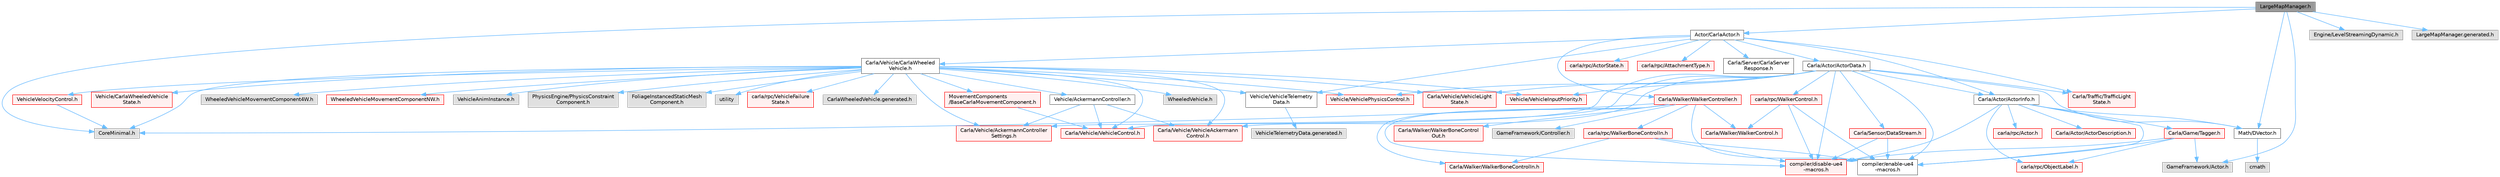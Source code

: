 digraph "LargeMapManager.h"
{
 // INTERACTIVE_SVG=YES
 // LATEX_PDF_SIZE
  bgcolor="transparent";
  edge [fontname=Helvetica,fontsize=10,labelfontname=Helvetica,labelfontsize=10];
  node [fontname=Helvetica,fontsize=10,shape=box,height=0.2,width=0.4];
  Node1 [id="Node000001",label="LargeMapManager.h",height=0.2,width=0.4,color="gray40", fillcolor="grey60", style="filled", fontcolor="black",tooltip=" "];
  Node1 -> Node2 [id="edge1_Node000001_Node000002",color="steelblue1",style="solid",tooltip=" "];
  Node2 [id="Node000002",label="CoreMinimal.h",height=0.2,width=0.4,color="grey60", fillcolor="#E0E0E0", style="filled",tooltip=" "];
  Node1 -> Node3 [id="edge2_Node000001_Node000003",color="steelblue1",style="solid",tooltip=" "];
  Node3 [id="Node000003",label="Actor/CarlaActor.h",height=0.2,width=0.4,color="grey40", fillcolor="white", style="filled",URL="$de/d36/CarlaActor_8h.html",tooltip=" "];
  Node3 -> Node4 [id="edge3_Node000003_Node000004",color="steelblue1",style="solid",tooltip=" "];
  Node4 [id="Node000004",label="Carla/Actor/ActorInfo.h",height=0.2,width=0.4,color="grey40", fillcolor="white", style="filled",URL="$d0/d4e/ActorInfo_8h.html",tooltip=" "];
  Node4 -> Node5 [id="edge4_Node000004_Node000005",color="steelblue1",style="solid",tooltip=" "];
  Node5 [id="Node000005",label="Carla/Actor/ActorDescription.h",height=0.2,width=0.4,color="red", fillcolor="#FFF0F0", style="filled",URL="$d4/de6/Unreal_2CarlaUE4_2Plugins_2Carla_2Source_2Carla_2Actor_2ActorDescription_8h.html",tooltip=" "];
  Node4 -> Node17 [id="edge5_Node000004_Node000017",color="steelblue1",style="solid",tooltip=" "];
  Node17 [id="Node000017",label="Carla/Game/Tagger.h",height=0.2,width=0.4,color="red", fillcolor="#FFF0F0", style="filled",URL="$d7/d06/Tagger_8h.html",tooltip=" "];
  Node17 -> Node18 [id="edge6_Node000017_Node000018",color="steelblue1",style="solid",tooltip=" "];
  Node18 [id="Node000018",label="GameFramework/Actor.h",height=0.2,width=0.4,color="grey60", fillcolor="#E0E0E0", style="filled",tooltip=" "];
  Node17 -> Node7 [id="edge7_Node000017_Node000007",color="steelblue1",style="solid",tooltip=" "];
  Node7 [id="Node000007",label="compiler/disable-ue4\l-macros.h",height=0.2,width=0.4,color="red", fillcolor="#FFF0F0", style="filled",URL="$d2/d02/disable-ue4-macros_8h.html",tooltip=" "];
  Node17 -> Node20 [id="edge8_Node000017_Node000020",color="steelblue1",style="solid",tooltip=" "];
  Node20 [id="Node000020",label="carla/rpc/ObjectLabel.h",height=0.2,width=0.4,color="red", fillcolor="#FFF0F0", style="filled",URL="$d0/dea/ObjectLabel_8h.html",tooltip=" "];
  Node17 -> Node14 [id="edge9_Node000017_Node000014",color="steelblue1",style="solid",tooltip=" "];
  Node14 [id="Node000014",label="compiler/enable-ue4\l-macros.h",height=0.2,width=0.4,color="grey40", fillcolor="white", style="filled",URL="$d9/da2/enable-ue4-macros_8h.html",tooltip=" "];
  Node4 -> Node36 [id="edge10_Node000004_Node000036",color="steelblue1",style="solid",tooltip=" "];
  Node36 [id="Node000036",label="Math/DVector.h",height=0.2,width=0.4,color="grey40", fillcolor="white", style="filled",URL="$d5/d94/DVector_8h.html",tooltip=" "];
  Node36 -> Node37 [id="edge11_Node000036_Node000037",color="steelblue1",style="solid",tooltip=" "];
  Node37 [id="Node000037",label="cmath",height=0.2,width=0.4,color="grey60", fillcolor="#E0E0E0", style="filled",tooltip=" "];
  Node4 -> Node7 [id="edge12_Node000004_Node000007",color="steelblue1",style="solid",tooltip=" "];
  Node4 -> Node38 [id="edge13_Node000004_Node000038",color="steelblue1",style="solid",tooltip=" "];
  Node38 [id="Node000038",label="carla/rpc/Actor.h",height=0.2,width=0.4,color="red", fillcolor="#FFF0F0", style="filled",URL="$d8/d73/rpc_2Actor_8h.html",tooltip=" "];
  Node4 -> Node20 [id="edge14_Node000004_Node000020",color="steelblue1",style="solid",tooltip=" "];
  Node4 -> Node14 [id="edge15_Node000004_Node000014",color="steelblue1",style="solid",tooltip=" "];
  Node3 -> Node61 [id="edge16_Node000003_Node000061",color="steelblue1",style="solid",tooltip=" "];
  Node61 [id="Node000061",label="Carla/Actor/ActorData.h",height=0.2,width=0.4,color="grey40", fillcolor="white", style="filled",URL="$de/d7d/ActorData_8h.html",tooltip=" "];
  Node61 -> Node4 [id="edge17_Node000061_Node000004",color="steelblue1",style="solid",tooltip=" "];
  Node61 -> Node36 [id="edge18_Node000061_Node000036",color="steelblue1",style="solid",tooltip=" "];
  Node61 -> Node62 [id="edge19_Node000061_Node000062",color="steelblue1",style="solid",tooltip=" "];
  Node62 [id="Node000062",label="Carla/Vehicle/AckermannController\lSettings.h",height=0.2,width=0.4,color="red", fillcolor="#FFF0F0", style="filled",URL="$df/d92/Unreal_2CarlaUE4_2Plugins_2Carla_2Source_2Carla_2Vehicle_2AckermannControllerSettings_8h.html",tooltip=" "];
  Node61 -> Node64 [id="edge20_Node000061_Node000064",color="steelblue1",style="solid",tooltip=" "];
  Node64 [id="Node000064",label="Carla/Vehicle/VehicleAckermann\lControl.h",height=0.2,width=0.4,color="red", fillcolor="#FFF0F0", style="filled",URL="$d7/d1a/Unreal_2CarlaUE4_2Plugins_2Carla_2Source_2Carla_2Vehicle_2VehicleAckermannControl_8h.html",tooltip=" "];
  Node61 -> Node66 [id="edge21_Node000061_Node000066",color="steelblue1",style="solid",tooltip=" "];
  Node66 [id="Node000066",label="Carla/Vehicle/VehicleControl.h",height=0.2,width=0.4,color="red", fillcolor="#FFF0F0", style="filled",URL="$d4/dbd/Unreal_2CarlaUE4_2Plugins_2Carla_2Source_2Carla_2Vehicle_2VehicleControl_8h.html",tooltip=" "];
  Node61 -> Node68 [id="edge22_Node000061_Node000068",color="steelblue1",style="solid",tooltip=" "];
  Node68 [id="Node000068",label="Carla/Vehicle/VehicleLight\lState.h",height=0.2,width=0.4,color="red", fillcolor="#FFF0F0", style="filled",URL="$d6/d6c/Unreal_2CarlaUE4_2Plugins_2Carla_2Source_2Carla_2Vehicle_2VehicleLightState_8h.html",tooltip=" "];
  Node61 -> Node70 [id="edge23_Node000061_Node000070",color="steelblue1",style="solid",tooltip=" "];
  Node70 [id="Node000070",label="Vehicle/VehicleInputPriority.h",height=0.2,width=0.4,color="red", fillcolor="#FFF0F0", style="filled",URL="$db/d8b/VehicleInputPriority_8h.html",tooltip=" "];
  Node61 -> Node72 [id="edge24_Node000061_Node000072",color="steelblue1",style="solid",tooltip=" "];
  Node72 [id="Node000072",label="Vehicle/VehiclePhysicsControl.h",height=0.2,width=0.4,color="red", fillcolor="#FFF0F0", style="filled",URL="$d3/d90/Unreal_2CarlaUE4_2Plugins_2Carla_2Source_2Carla_2Vehicle_2VehiclePhysicsControl_8h.html",tooltip=" "];
  Node61 -> Node76 [id="edge25_Node000061_Node000076",color="steelblue1",style="solid",tooltip=" "];
  Node76 [id="Node000076",label="Carla/Sensor/DataStream.h",height=0.2,width=0.4,color="red", fillcolor="#FFF0F0", style="filled",URL="$da/dd9/DataStream_8h.html",tooltip=" "];
  Node76 -> Node7 [id="edge26_Node000076_Node000007",color="steelblue1",style="solid",tooltip=" "];
  Node76 -> Node14 [id="edge27_Node000076_Node000014",color="steelblue1",style="solid",tooltip=" "];
  Node61 -> Node161 [id="edge28_Node000061_Node000161",color="steelblue1",style="solid",tooltip=" "];
  Node161 [id="Node000161",label="Carla/Traffic/TrafficLight\lState.h",height=0.2,width=0.4,color="red", fillcolor="#FFF0F0", style="filled",URL="$df/d9b/Unreal_2CarlaUE4_2Plugins_2Carla_2Source_2Carla_2Traffic_2TrafficLightState_8h.html",tooltip=" "];
  Node61 -> Node7 [id="edge29_Node000061_Node000007",color="steelblue1",style="solid",tooltip=" "];
  Node61 -> Node107 [id="edge30_Node000061_Node000107",color="steelblue1",style="solid",tooltip=" "];
  Node107 [id="Node000107",label="carla/rpc/WalkerControl.h",height=0.2,width=0.4,color="red", fillcolor="#FFF0F0", style="filled",URL="$dd/db3/LibCarla_2source_2carla_2rpc_2WalkerControl_8h.html",tooltip=" "];
  Node107 -> Node14 [id="edge31_Node000107_Node000014",color="steelblue1",style="solid",tooltip=" "];
  Node107 -> Node108 [id="edge32_Node000107_Node000108",color="steelblue1",style="solid",tooltip=" "];
  Node108 [id="Node000108",label="Carla/Walker/WalkerControl.h",height=0.2,width=0.4,color="red", fillcolor="#FFF0F0", style="filled",URL="$da/d26/Unreal_2CarlaUE4_2Plugins_2Carla_2Source_2Carla_2Walker_2WalkerControl_8h.html",tooltip=" "];
  Node107 -> Node7 [id="edge33_Node000107_Node000007",color="steelblue1",style="solid",tooltip=" "];
  Node61 -> Node14 [id="edge34_Node000061_Node000014",color="steelblue1",style="solid",tooltip=" "];
  Node3 -> Node163 [id="edge35_Node000003_Node000163",color="steelblue1",style="solid",tooltip=" "];
  Node163 [id="Node000163",label="Carla/Vehicle/CarlaWheeled\lVehicle.h",height=0.2,width=0.4,color="grey40", fillcolor="white", style="filled",URL="$d3/d00/CarlaWheeledVehicle_8h.html",tooltip=" "];
  Node163 -> Node164 [id="edge36_Node000163_Node000164",color="steelblue1",style="solid",tooltip=" "];
  Node164 [id="Node000164",label="WheeledVehicle.h",height=0.2,width=0.4,color="grey60", fillcolor="#E0E0E0", style="filled",tooltip=" "];
  Node163 -> Node165 [id="edge37_Node000163_Node000165",color="steelblue1",style="solid",tooltip=" "];
  Node165 [id="Node000165",label="Vehicle/AckermannController.h",height=0.2,width=0.4,color="grey40", fillcolor="white", style="filled",URL="$d0/d4d/AckermannController_8h.html",tooltip=" "];
  Node165 -> Node62 [id="edge38_Node000165_Node000062",color="steelblue1",style="solid",tooltip=" "];
  Node165 -> Node64 [id="edge39_Node000165_Node000064",color="steelblue1",style="solid",tooltip=" "];
  Node165 -> Node66 [id="edge40_Node000165_Node000066",color="steelblue1",style="solid",tooltip=" "];
  Node163 -> Node62 [id="edge41_Node000163_Node000062",color="steelblue1",style="solid",tooltip=" "];
  Node163 -> Node166 [id="edge42_Node000163_Node000166",color="steelblue1",style="solid",tooltip=" "];
  Node166 [id="Node000166",label="Vehicle/CarlaWheeledVehicle\lState.h",height=0.2,width=0.4,color="red", fillcolor="#FFF0F0", style="filled",URL="$d7/dab/CarlaWheeledVehicleState_8h.html",tooltip=" "];
  Node163 -> Node64 [id="edge43_Node000163_Node000064",color="steelblue1",style="solid",tooltip=" "];
  Node163 -> Node66 [id="edge44_Node000163_Node000066",color="steelblue1",style="solid",tooltip=" "];
  Node163 -> Node68 [id="edge45_Node000163_Node000068",color="steelblue1",style="solid",tooltip=" "];
  Node163 -> Node70 [id="edge46_Node000163_Node000070",color="steelblue1",style="solid",tooltip=" "];
  Node163 -> Node72 [id="edge47_Node000163_Node000072",color="steelblue1",style="solid",tooltip=" "];
  Node163 -> Node168 [id="edge48_Node000163_Node000168",color="steelblue1",style="solid",tooltip=" "];
  Node168 [id="Node000168",label="Vehicle/VehicleTelemetry\lData.h",height=0.2,width=0.4,color="grey40", fillcolor="white", style="filled",URL="$de/dcb/Unreal_2CarlaUE4_2Plugins_2Carla_2Source_2Carla_2Vehicle_2VehicleTelemetryData_8h.html",tooltip=" "];
  Node168 -> Node169 [id="edge49_Node000168_Node000169",color="steelblue1",style="solid",tooltip=" "];
  Node169 [id="Node000169",label="VehicleTelemetryData.generated.h",height=0.2,width=0.4,color="grey60", fillcolor="#E0E0E0", style="filled",tooltip=" "];
  Node163 -> Node170 [id="edge50_Node000163_Node000170",color="steelblue1",style="solid",tooltip=" "];
  Node170 [id="Node000170",label="VehicleVelocityControl.h",height=0.2,width=0.4,color="red", fillcolor="#FFF0F0", style="filled",URL="$d6/df3/VehicleVelocityControl_8h.html",tooltip=" "];
  Node170 -> Node2 [id="edge51_Node000170_Node000002",color="steelblue1",style="solid",tooltip=" "];
  Node163 -> Node173 [id="edge52_Node000163_Node000173",color="steelblue1",style="solid",tooltip=" "];
  Node173 [id="Node000173",label="WheeledVehicleMovementComponent4W.h",height=0.2,width=0.4,color="grey60", fillcolor="#E0E0E0", style="filled",tooltip=" "];
  Node163 -> Node174 [id="edge53_Node000163_Node000174",color="steelblue1",style="solid",tooltip=" "];
  Node174 [id="Node000174",label="WheeledVehicleMovementComponentNW.h",height=0.2,width=0.4,color="red", fillcolor="#FFF0F0", style="filled",URL="$d0/d34/WheeledVehicleMovementComponentNW_8h.html",tooltip=" "];
  Node163 -> Node178 [id="edge54_Node000163_Node000178",color="steelblue1",style="solid",tooltip=" "];
  Node178 [id="Node000178",label="VehicleAnimInstance.h",height=0.2,width=0.4,color="grey60", fillcolor="#E0E0E0", style="filled",tooltip=" "];
  Node163 -> Node179 [id="edge55_Node000163_Node000179",color="steelblue1",style="solid",tooltip=" "];
  Node179 [id="Node000179",label="PhysicsEngine/PhysicsConstraint\lComponent.h",height=0.2,width=0.4,color="grey60", fillcolor="#E0E0E0", style="filled",tooltip=" "];
  Node163 -> Node180 [id="edge56_Node000163_Node000180",color="steelblue1",style="solid",tooltip=" "];
  Node180 [id="Node000180",label="MovementComponents\l/BaseCarlaMovementComponent.h",height=0.2,width=0.4,color="red", fillcolor="#FFF0F0", style="filled",URL="$d6/d10/BaseCarlaMovementComponent_8h.html",tooltip=" "];
  Node180 -> Node66 [id="edge57_Node000180_Node000066",color="steelblue1",style="solid",tooltip=" "];
  Node163 -> Node183 [id="edge58_Node000163_Node000183",color="steelblue1",style="solid",tooltip=" "];
  Node183 [id="Node000183",label="FoliageInstancedStaticMesh\lComponent.h",height=0.2,width=0.4,color="grey60", fillcolor="#E0E0E0", style="filled",tooltip=" "];
  Node163 -> Node2 [id="edge59_Node000163_Node000002",color="steelblue1",style="solid",tooltip=" "];
  Node163 -> Node45 [id="edge60_Node000163_Node000045",color="steelblue1",style="solid",tooltip=" "];
  Node45 [id="Node000045",label="utility",height=0.2,width=0.4,color="grey60", fillcolor="#E0E0E0", style="filled",tooltip=" "];
  Node163 -> Node104 [id="edge61_Node000163_Node000104",color="steelblue1",style="solid",tooltip=" "];
  Node104 [id="Node000104",label="carla/rpc/VehicleFailure\lState.h",height=0.2,width=0.4,color="red", fillcolor="#FFF0F0", style="filled",URL="$d6/dac/VehicleFailureState_8h.html",tooltip=" "];
  Node163 -> Node184 [id="edge62_Node000163_Node000184",color="steelblue1",style="solid",tooltip=" "];
  Node184 [id="Node000184",label="CarlaWheeledVehicle.generated.h",height=0.2,width=0.4,color="grey60", fillcolor="#E0E0E0", style="filled",tooltip=" "];
  Node3 -> Node168 [id="edge63_Node000003_Node000168",color="steelblue1",style="solid",tooltip=" "];
  Node3 -> Node185 [id="edge64_Node000003_Node000185",color="steelblue1",style="solid",tooltip=" "];
  Node185 [id="Node000185",label="Carla/Walker/WalkerController.h",height=0.2,width=0.4,color="red", fillcolor="#FFF0F0", style="filled",URL="$da/d52/WalkerController_8h.html",tooltip=" "];
  Node185 -> Node186 [id="edge65_Node000185_Node000186",color="steelblue1",style="solid",tooltip=" "];
  Node186 [id="Node000186",label="Carla/Walker/WalkerBoneControlIn.h",height=0.2,width=0.4,color="red", fillcolor="#FFF0F0", style="filled",URL="$de/dbf/Unreal_2CarlaUE4_2Plugins_2Carla_2Source_2Carla_2Walker_2WalkerBoneControlIn_8h.html",tooltip=" "];
  Node185 -> Node188 [id="edge66_Node000185_Node000188",color="steelblue1",style="solid",tooltip=" "];
  Node188 [id="Node000188",label="Carla/Walker/WalkerBoneControl\lOut.h",height=0.2,width=0.4,color="red", fillcolor="#FFF0F0", style="filled",URL="$dd/d6e/Unreal_2CarlaUE4_2Plugins_2Carla_2Source_2Carla_2Walker_2WalkerBoneControlOut_8h.html",tooltip=" "];
  Node185 -> Node108 [id="edge67_Node000185_Node000108",color="steelblue1",style="solid",tooltip=" "];
  Node185 -> Node2 [id="edge68_Node000185_Node000002",color="steelblue1",style="solid",tooltip=" "];
  Node185 -> Node190 [id="edge69_Node000185_Node000190",color="steelblue1",style="solid",tooltip=" "];
  Node190 [id="Node000190",label="GameFramework/Controller.h",height=0.2,width=0.4,color="grey60", fillcolor="#E0E0E0", style="filled",tooltip=" "];
  Node185 -> Node7 [id="edge70_Node000185_Node000007",color="steelblue1",style="solid",tooltip=" "];
  Node185 -> Node191 [id="edge71_Node000185_Node000191",color="steelblue1",style="solid",tooltip=" "];
  Node191 [id="Node000191",label="carla/rpc/WalkerBoneControlIn.h",height=0.2,width=0.4,color="red", fillcolor="#FFF0F0", style="filled",URL="$d8/db7/LibCarla_2source_2carla_2rpc_2WalkerBoneControlIn_8h.html",tooltip=" "];
  Node191 -> Node14 [id="edge72_Node000191_Node000014",color="steelblue1",style="solid",tooltip=" "];
  Node191 -> Node186 [id="edge73_Node000191_Node000186",color="steelblue1",style="solid",tooltip=" "];
  Node191 -> Node7 [id="edge74_Node000191_Node000007",color="steelblue1",style="solid",tooltip=" "];
  Node185 -> Node14 [id="edge75_Node000185_Node000014",color="steelblue1",style="solid",tooltip=" "];
  Node3 -> Node161 [id="edge76_Node000003_Node000161",color="steelblue1",style="solid",tooltip=" "];
  Node3 -> Node103 [id="edge77_Node000003_Node000103",color="steelblue1",style="solid",tooltip=" "];
  Node103 [id="Node000103",label="carla/rpc/ActorState.h",height=0.2,width=0.4,color="red", fillcolor="#FFF0F0", style="filled",URL="$d5/d30/rpc_2ActorState_8h.html",tooltip=" "];
  Node3 -> Node194 [id="edge78_Node000003_Node000194",color="steelblue1",style="solid",tooltip=" "];
  Node194 [id="Node000194",label="carla/rpc/AttachmentType.h",height=0.2,width=0.4,color="red", fillcolor="#FFF0F0", style="filled",URL="$d9/df7/AttachmentType_8h.html",tooltip=" "];
  Node3 -> Node195 [id="edge79_Node000003_Node000195",color="steelblue1",style="solid",tooltip=" "];
  Node195 [id="Node000195",label="Carla/Server/CarlaServer\lResponse.h",height=0.2,width=0.4,color="grey40", fillcolor="white", style="filled",URL="$dd/d3e/CarlaServerResponse_8h.html",tooltip=" "];
  Node1 -> Node18 [id="edge80_Node000001_Node000018",color="steelblue1",style="solid",tooltip=" "];
  Node1 -> Node196 [id="edge81_Node000001_Node000196",color="steelblue1",style="solid",tooltip=" "];
  Node196 [id="Node000196",label="Engine/LevelStreamingDynamic.h",height=0.2,width=0.4,color="grey60", fillcolor="#E0E0E0", style="filled",tooltip=" "];
  Node1 -> Node36 [id="edge82_Node000001_Node000036",color="steelblue1",style="solid",tooltip=" "];
  Node1 -> Node197 [id="edge83_Node000001_Node000197",color="steelblue1",style="solid",tooltip=" "];
  Node197 [id="Node000197",label="LargeMapManager.generated.h",height=0.2,width=0.4,color="grey60", fillcolor="#E0E0E0", style="filled",tooltip=" "];
}
